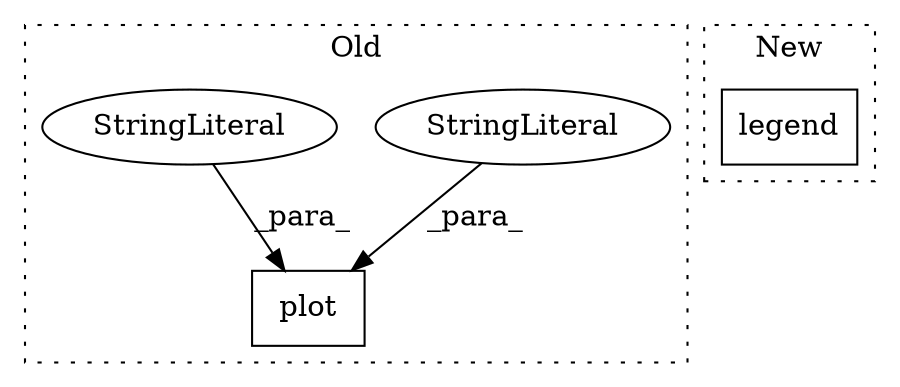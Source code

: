 digraph G {
subgraph cluster0 {
1 [label="plot" a="32" s="3731,3774" l="5,1" shape="box"];
3 [label="StringLiteral" a="45" s="3763" l="5" shape="ellipse"];
4 [label="StringLiteral" a="45" s="3769" l="5" shape="ellipse"];
label = "Old";
style="dotted";
}
subgraph cluster1 {
2 [label="legend" a="32" s="4430,4438" l="7,1" shape="box"];
label = "New";
style="dotted";
}
3 -> 1 [label="_para_"];
4 -> 1 [label="_para_"];
}